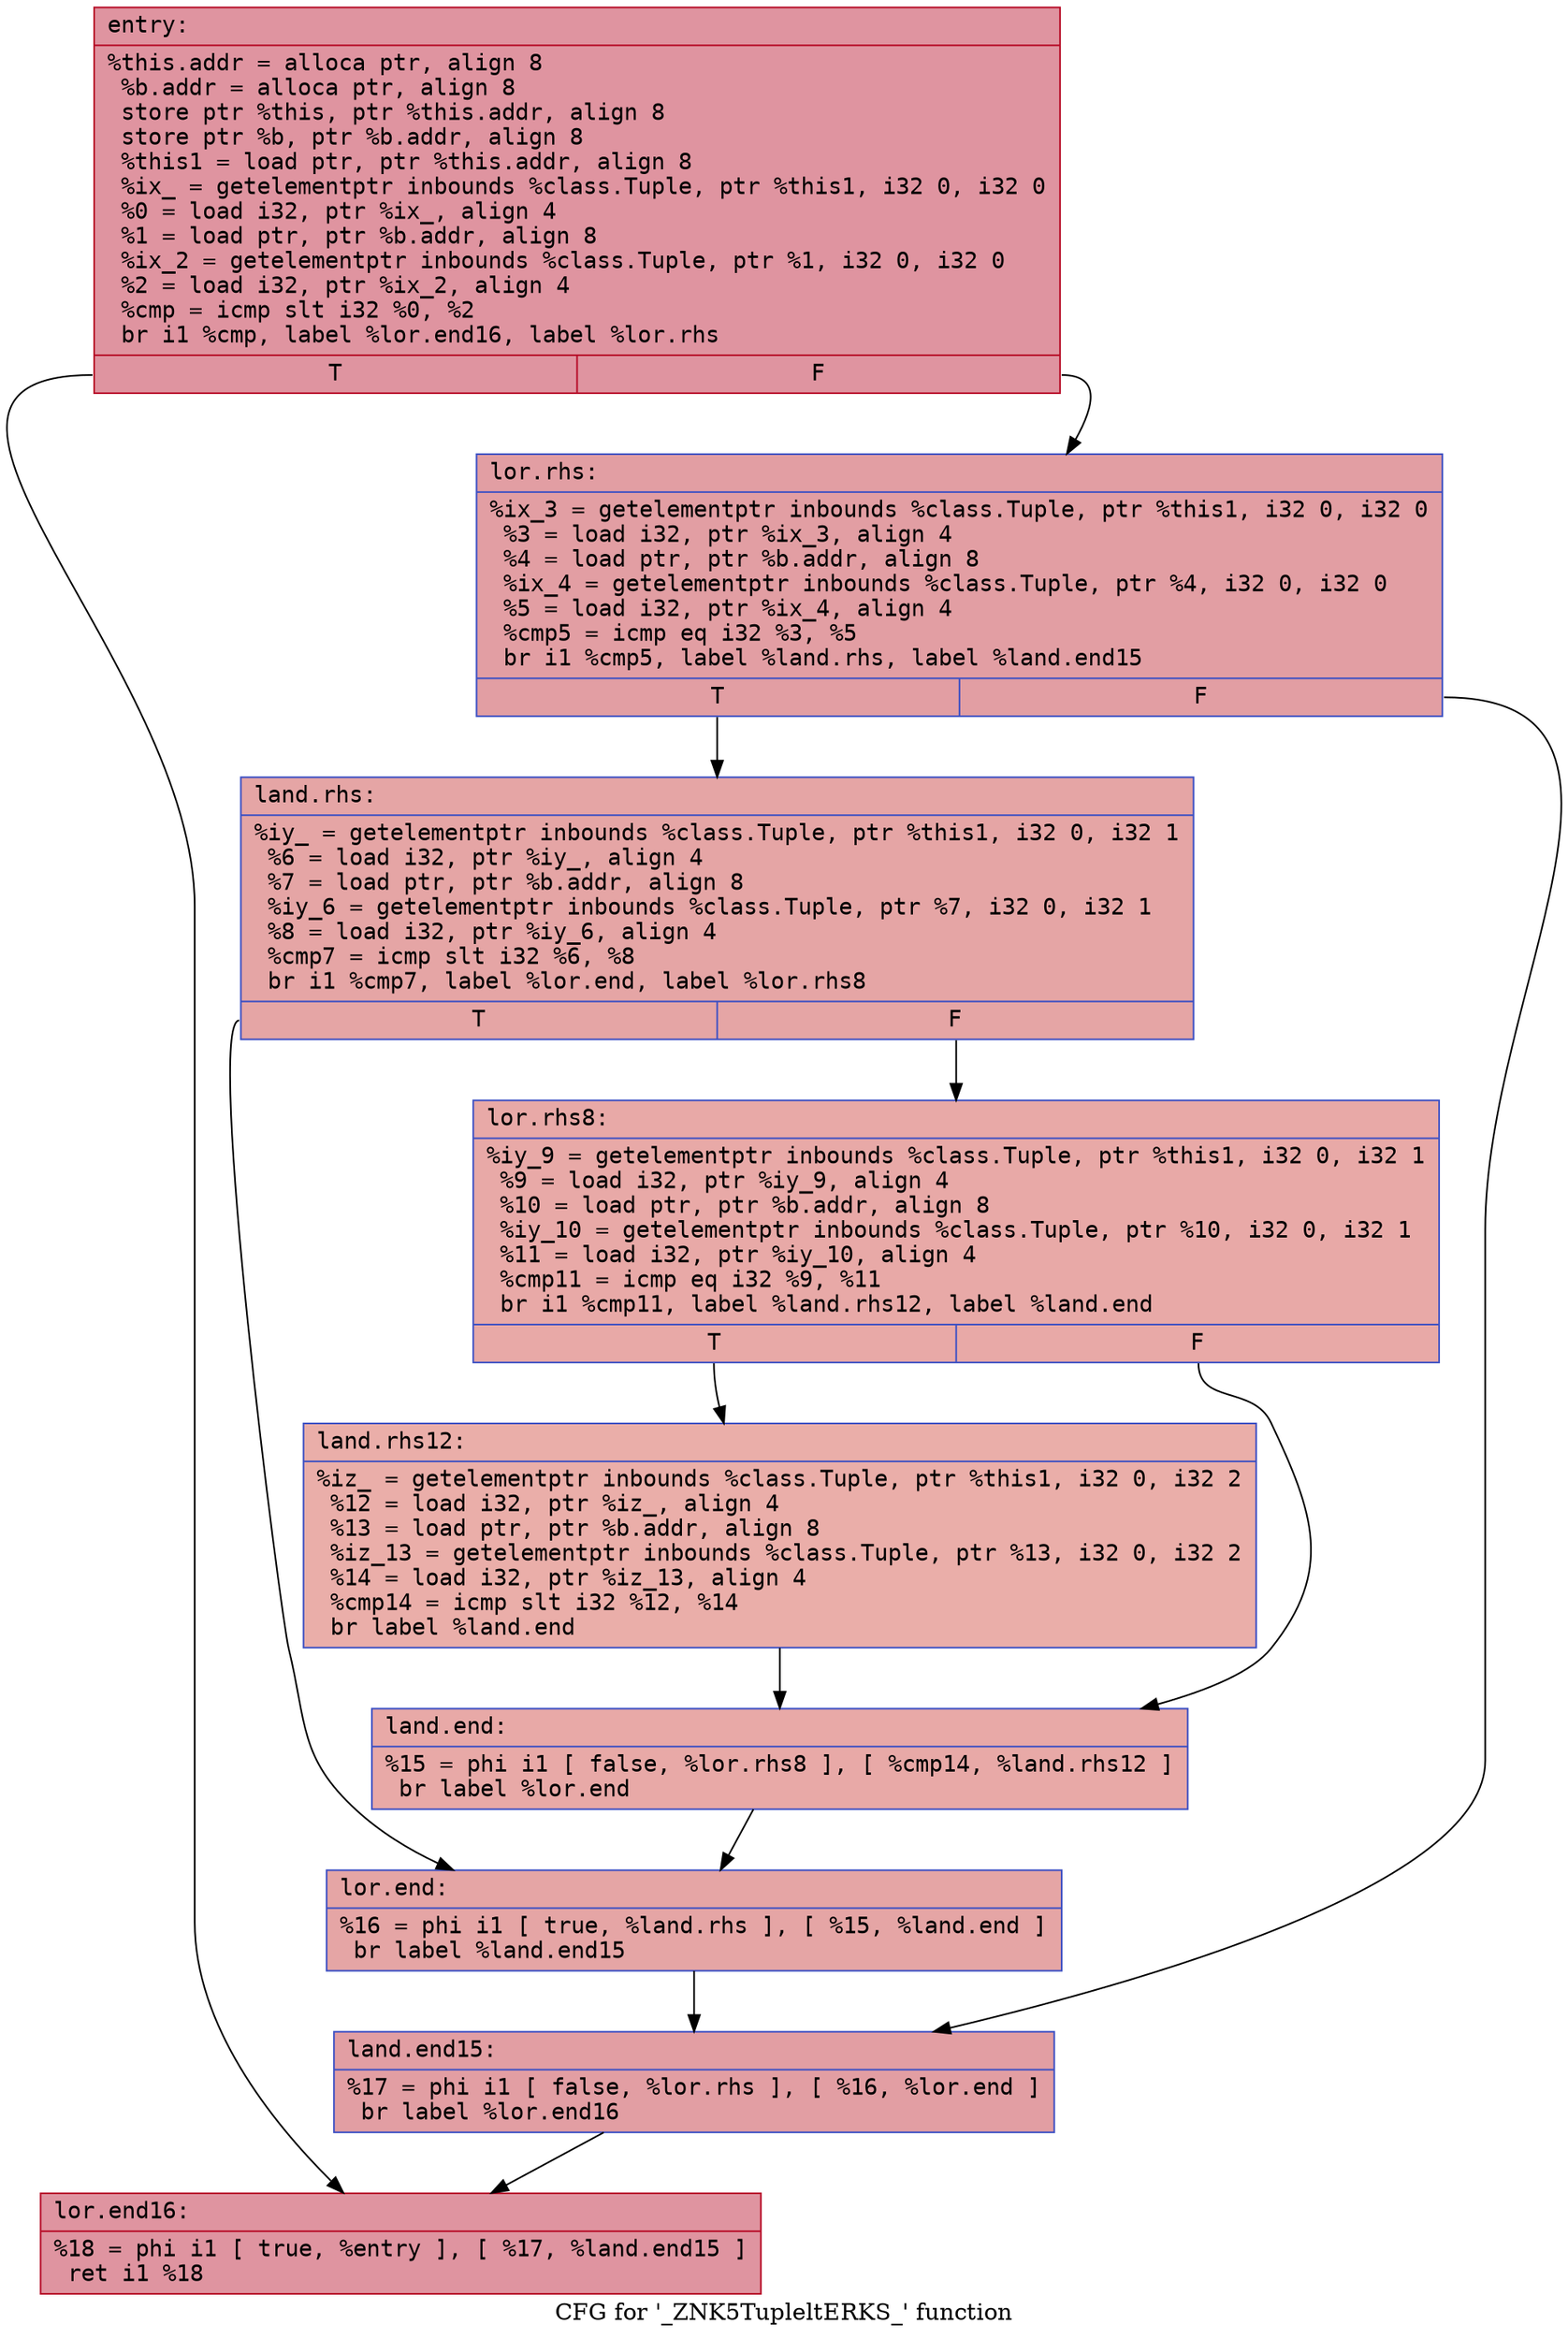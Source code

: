 digraph "CFG for '_ZNK5TupleltERKS_' function" {
	label="CFG for '_ZNK5TupleltERKS_' function";

	Node0x55dab47dbd00 [shape=record,color="#b70d28ff", style=filled, fillcolor="#b70d2870" fontname="Courier",label="{entry:\l|  %this.addr = alloca ptr, align 8\l  %b.addr = alloca ptr, align 8\l  store ptr %this, ptr %this.addr, align 8\l  store ptr %b, ptr %b.addr, align 8\l  %this1 = load ptr, ptr %this.addr, align 8\l  %ix_ = getelementptr inbounds %class.Tuple, ptr %this1, i32 0, i32 0\l  %0 = load i32, ptr %ix_, align 4\l  %1 = load ptr, ptr %b.addr, align 8\l  %ix_2 = getelementptr inbounds %class.Tuple, ptr %1, i32 0, i32 0\l  %2 = load i32, ptr %ix_2, align 4\l  %cmp = icmp slt i32 %0, %2\l  br i1 %cmp, label %lor.end16, label %lor.rhs\l|{<s0>T|<s1>F}}"];
	Node0x55dab47dbd00:s0 -> Node0x55dab47dc3a0[tooltip="entry -> lor.end16\nProbability 50.00%" ];
	Node0x55dab47dbd00:s1 -> Node0x55dab47dc420[tooltip="entry -> lor.rhs\nProbability 50.00%" ];
	Node0x55dab47dc420 [shape=record,color="#3d50c3ff", style=filled, fillcolor="#be242e70" fontname="Courier",label="{lor.rhs:\l|  %ix_3 = getelementptr inbounds %class.Tuple, ptr %this1, i32 0, i32 0\l  %3 = load i32, ptr %ix_3, align 4\l  %4 = load ptr, ptr %b.addr, align 8\l  %ix_4 = getelementptr inbounds %class.Tuple, ptr %4, i32 0, i32 0\l  %5 = load i32, ptr %ix_4, align 4\l  %cmp5 = icmp eq i32 %3, %5\l  br i1 %cmp5, label %land.rhs, label %land.end15\l|{<s0>T|<s1>F}}"];
	Node0x55dab47dc420:s0 -> Node0x55dab47dca20[tooltip="lor.rhs -> land.rhs\nProbability 50.00%" ];
	Node0x55dab47dc420:s1 -> Node0x55dab47dcaa0[tooltip="lor.rhs -> land.end15\nProbability 50.00%" ];
	Node0x55dab47dca20 [shape=record,color="#3d50c3ff", style=filled, fillcolor="#c5333470" fontname="Courier",label="{land.rhs:\l|  %iy_ = getelementptr inbounds %class.Tuple, ptr %this1, i32 0, i32 1\l  %6 = load i32, ptr %iy_, align 4\l  %7 = load ptr, ptr %b.addr, align 8\l  %iy_6 = getelementptr inbounds %class.Tuple, ptr %7, i32 0, i32 1\l  %8 = load i32, ptr %iy_6, align 4\l  %cmp7 = icmp slt i32 %6, %8\l  br i1 %cmp7, label %lor.end, label %lor.rhs8\l|{<s0>T|<s1>F}}"];
	Node0x55dab47dca20:s0 -> Node0x55dab47dcfc0[tooltip="land.rhs -> lor.end\nProbability 50.00%" ];
	Node0x55dab47dca20:s1 -> Node0x55dab47dd030[tooltip="land.rhs -> lor.rhs8\nProbability 50.00%" ];
	Node0x55dab47dd030 [shape=record,color="#3d50c3ff", style=filled, fillcolor="#ca3b3770" fontname="Courier",label="{lor.rhs8:\l|  %iy_9 = getelementptr inbounds %class.Tuple, ptr %this1, i32 0, i32 1\l  %9 = load i32, ptr %iy_9, align 4\l  %10 = load ptr, ptr %b.addr, align 8\l  %iy_10 = getelementptr inbounds %class.Tuple, ptr %10, i32 0, i32 1\l  %11 = load i32, ptr %iy_10, align 4\l  %cmp11 = icmp eq i32 %9, %11\l  br i1 %cmp11, label %land.rhs12, label %land.end\l|{<s0>T|<s1>F}}"];
	Node0x55dab47dd030:s0 -> Node0x55dab47dd550[tooltip="lor.rhs8 -> land.rhs12\nProbability 50.00%" ];
	Node0x55dab47dd030:s1 -> Node0x55dab47dc750[tooltip="lor.rhs8 -> land.end\nProbability 50.00%" ];
	Node0x55dab47dd550 [shape=record,color="#3d50c3ff", style=filled, fillcolor="#d0473d70" fontname="Courier",label="{land.rhs12:\l|  %iz_ = getelementptr inbounds %class.Tuple, ptr %this1, i32 0, i32 2\l  %12 = load i32, ptr %iz_, align 4\l  %13 = load ptr, ptr %b.addr, align 8\l  %iz_13 = getelementptr inbounds %class.Tuple, ptr %13, i32 0, i32 2\l  %14 = load i32, ptr %iz_13, align 4\l  %cmp14 = icmp slt i32 %12, %14\l  br label %land.end\l}"];
	Node0x55dab47dd550 -> Node0x55dab47dc750[tooltip="land.rhs12 -> land.end\nProbability 100.00%" ];
	Node0x55dab47dc750 [shape=record,color="#3d50c3ff", style=filled, fillcolor="#ca3b3770" fontname="Courier",label="{land.end:\l|  %15 = phi i1 [ false, %lor.rhs8 ], [ %cmp14, %land.rhs12 ]\l  br label %lor.end\l}"];
	Node0x55dab47dc750 -> Node0x55dab47dcfc0[tooltip="land.end -> lor.end\nProbability 100.00%" ];
	Node0x55dab47dcfc0 [shape=record,color="#3d50c3ff", style=filled, fillcolor="#c5333470" fontname="Courier",label="{lor.end:\l|  %16 = phi i1 [ true, %land.rhs ], [ %15, %land.end ]\l  br label %land.end15\l}"];
	Node0x55dab47dcfc0 -> Node0x55dab47dcaa0[tooltip="lor.end -> land.end15\nProbability 100.00%" ];
	Node0x55dab47dcaa0 [shape=record,color="#3d50c3ff", style=filled, fillcolor="#be242e70" fontname="Courier",label="{land.end15:\l|  %17 = phi i1 [ false, %lor.rhs ], [ %16, %lor.end ]\l  br label %lor.end16\l}"];
	Node0x55dab47dcaa0 -> Node0x55dab47dc3a0[tooltip="land.end15 -> lor.end16\nProbability 100.00%" ];
	Node0x55dab47dc3a0 [shape=record,color="#b70d28ff", style=filled, fillcolor="#b70d2870" fontname="Courier",label="{lor.end16:\l|  %18 = phi i1 [ true, %entry ], [ %17, %land.end15 ]\l  ret i1 %18\l}"];
}
